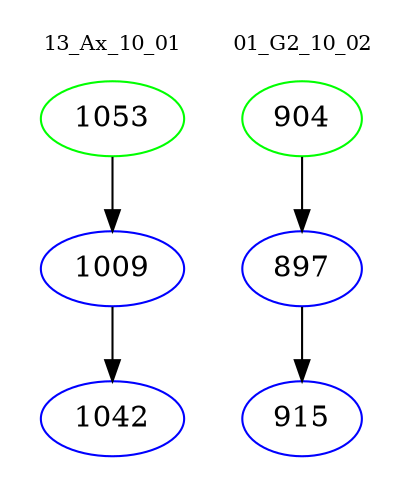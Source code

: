 digraph{
subgraph cluster_0 {
color = white
label = "13_Ax_10_01";
fontsize=10;
T0_1053 [label="1053", color="green"]
T0_1053 -> T0_1009 [color="black"]
T0_1009 [label="1009", color="blue"]
T0_1009 -> T0_1042 [color="black"]
T0_1042 [label="1042", color="blue"]
}
subgraph cluster_1 {
color = white
label = "01_G2_10_02";
fontsize=10;
T1_904 [label="904", color="green"]
T1_904 -> T1_897 [color="black"]
T1_897 [label="897", color="blue"]
T1_897 -> T1_915 [color="black"]
T1_915 [label="915", color="blue"]
}
}
